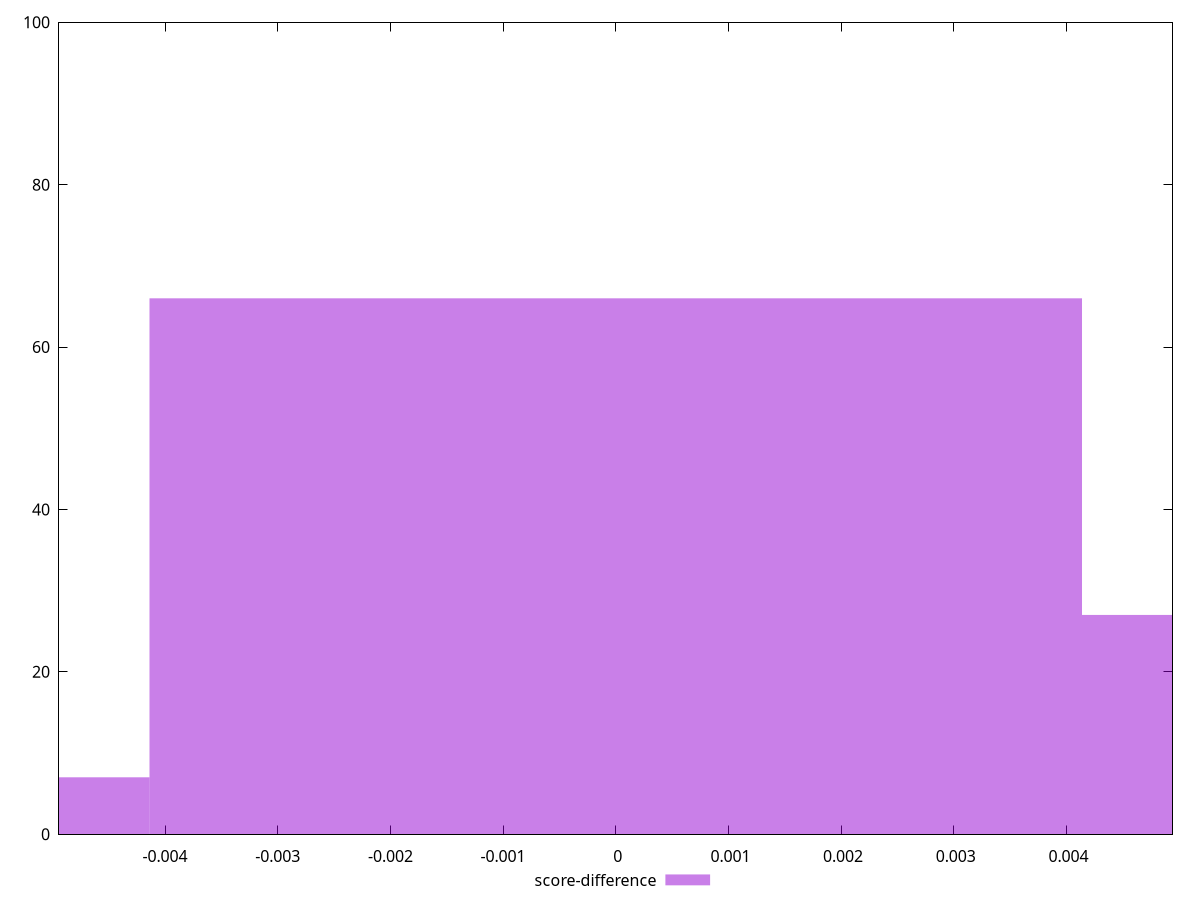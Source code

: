 reset

$scoreDifference <<EOF
0 66
0.008276017360313451 27
-0.008276017360313451 7
EOF

set key outside below
set boxwidth 0.008276017360313451
set xrange [-0.004941176470588227:0.004941176470588227]
set yrange [0:100]
set trange [0:100]
set style fill transparent solid 0.5 noborder
set terminal svg size 640, 490 enhanced background rgb 'white'
set output "report_00008_2021-01-22T20:58:29.167/render-blocking-resources/samples/pages+cached/score-difference/histogram.svg"

plot $scoreDifference title "score-difference" with boxes

reset
